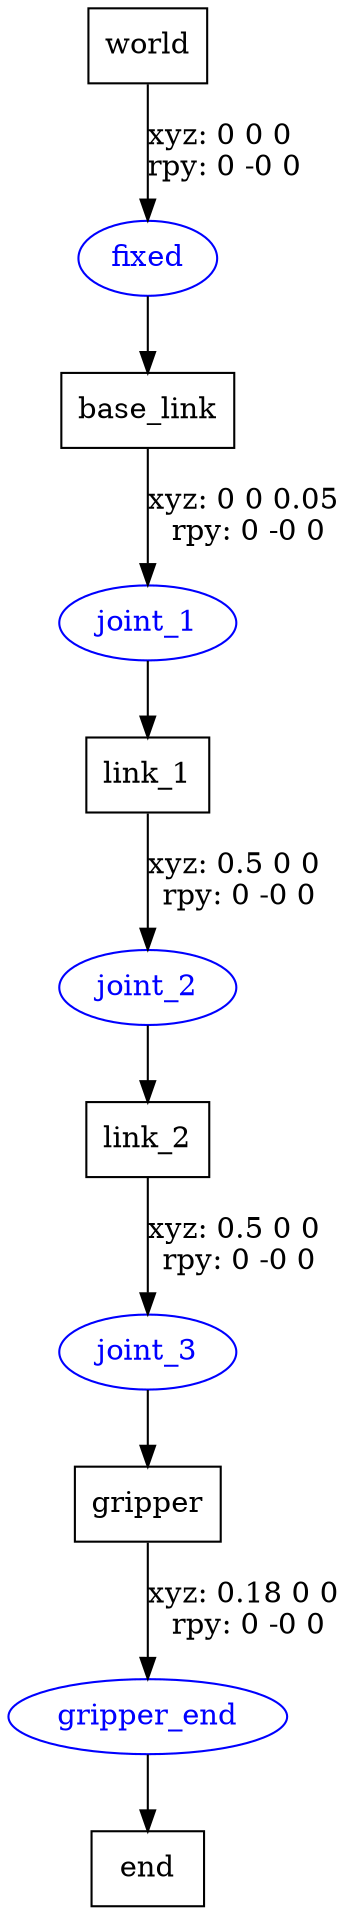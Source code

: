 digraph G {
node [shape=box];
"world" [label="world"];
"base_link" [label="base_link"];
"link_1" [label="link_1"];
"link_2" [label="link_2"];
"gripper" [label="gripper"];
"end" [label="end"];
node [shape=ellipse, color=blue, fontcolor=blue];
"world" -> "fixed" [label="xyz: 0 0 0 \nrpy: 0 -0 0"]
"fixed" -> "base_link"
"base_link" -> "joint_1" [label="xyz: 0 0 0.05 \nrpy: 0 -0 0"]
"joint_1" -> "link_1"
"link_1" -> "joint_2" [label="xyz: 0.5 0 0 \nrpy: 0 -0 0"]
"joint_2" -> "link_2"
"link_2" -> "joint_3" [label="xyz: 0.5 0 0 \nrpy: 0 -0 0"]
"joint_3" -> "gripper"
"gripper" -> "gripper_end" [label="xyz: 0.18 0 0 \nrpy: 0 -0 0"]
"gripper_end" -> "end"
}

